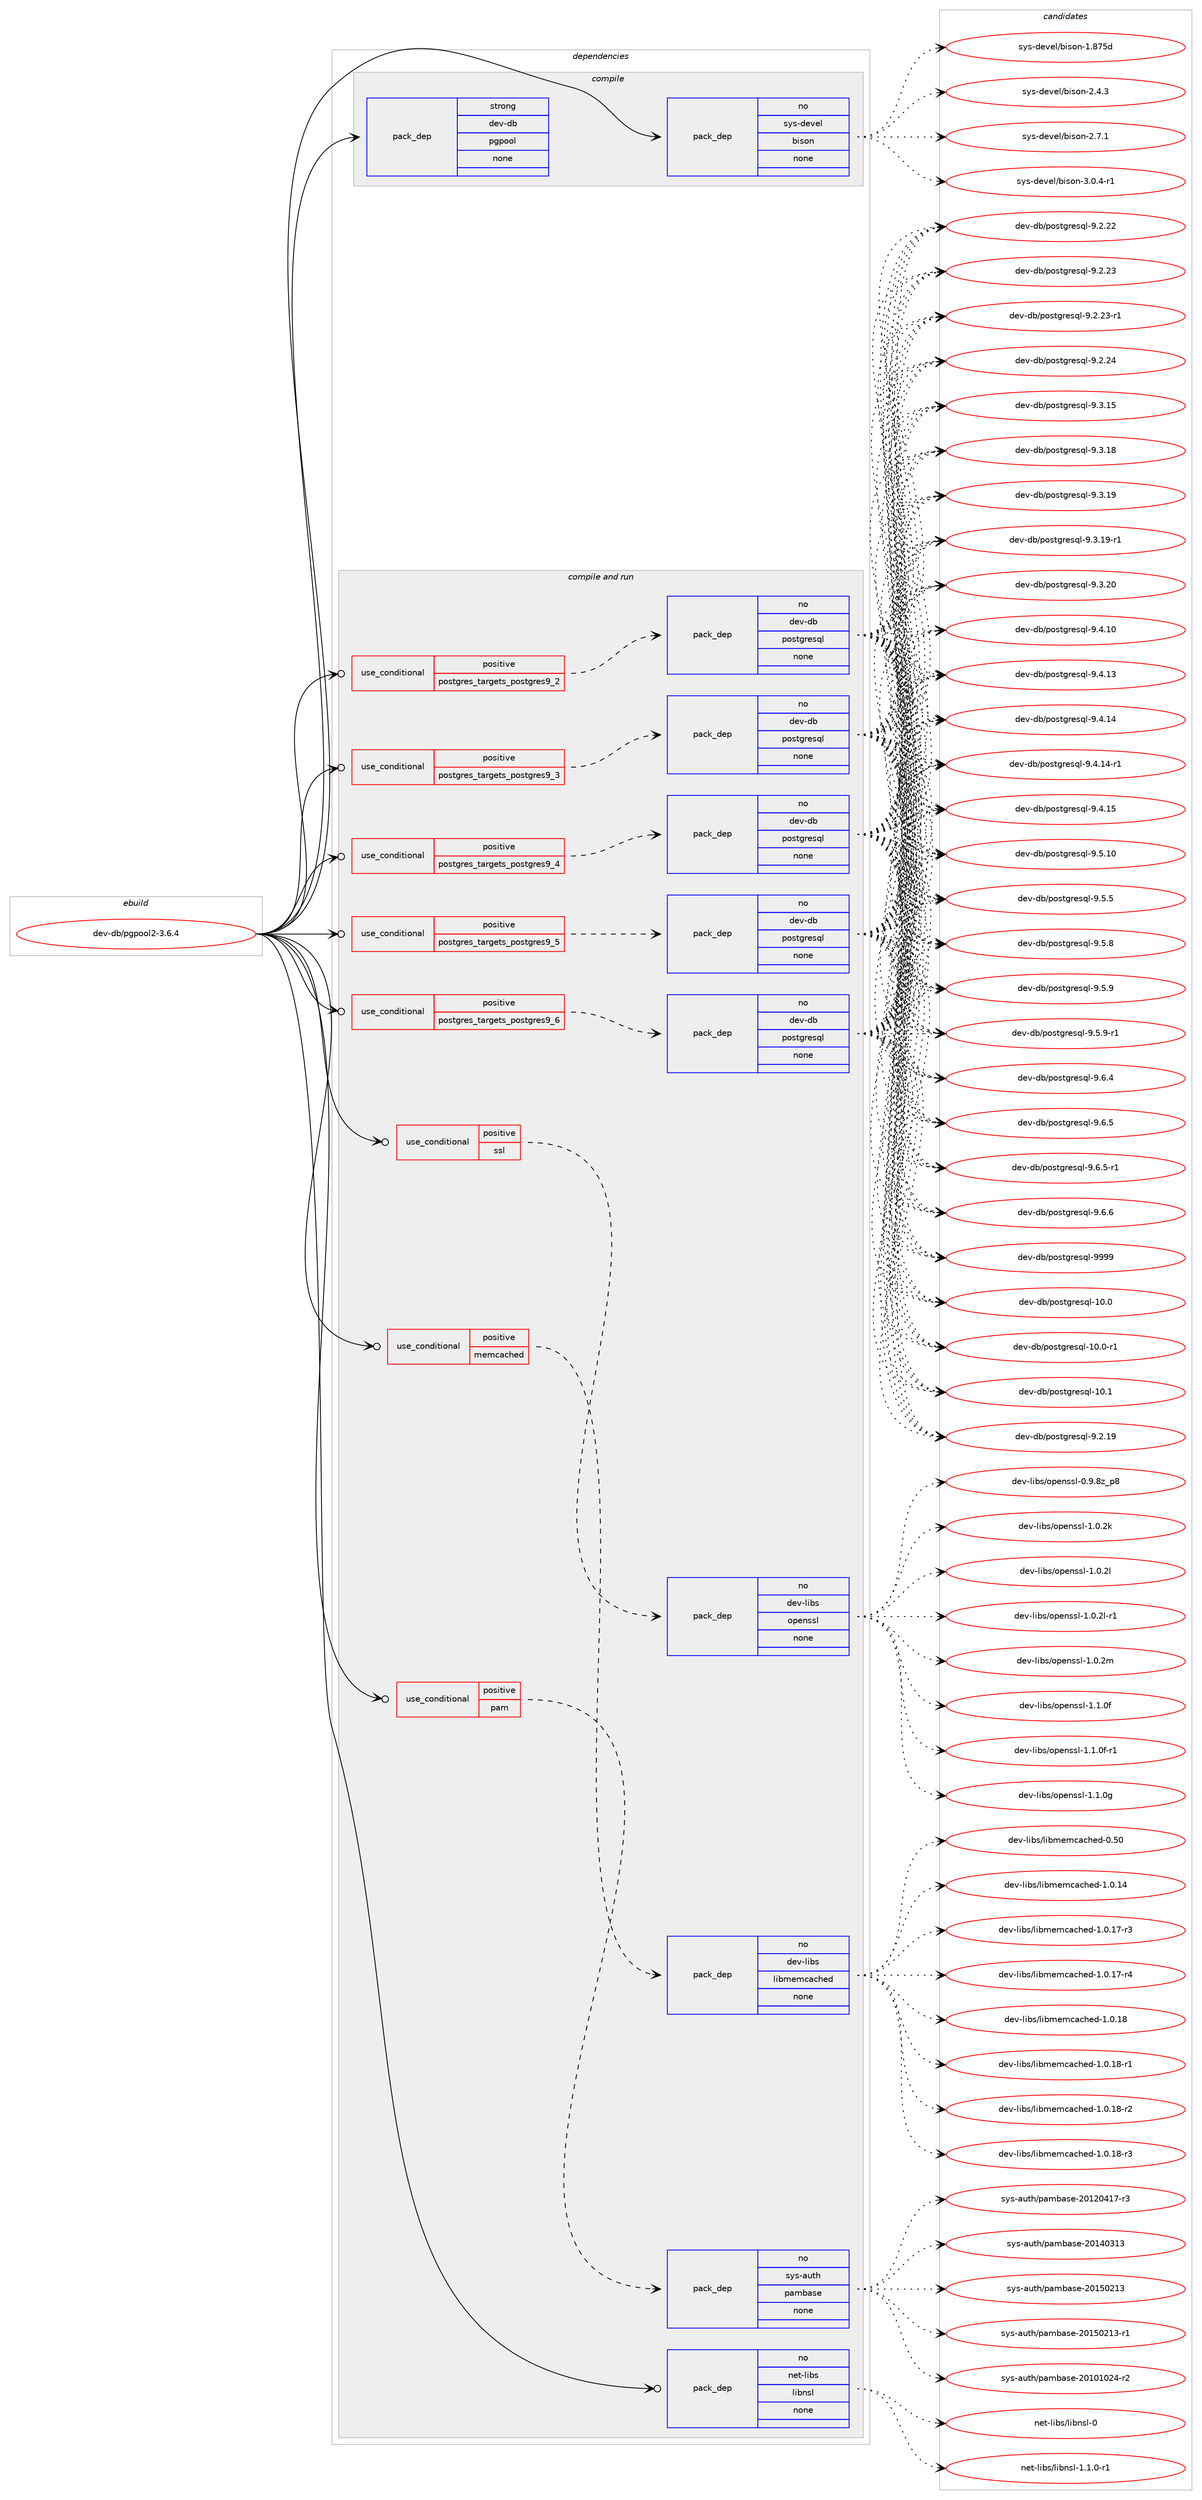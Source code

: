 digraph prolog {

# *************
# Graph options
# *************

newrank=true;
concentrate=true;
compound=true;
graph [rankdir=LR,fontname=Helvetica,fontsize=10,ranksep=1.5];#, ranksep=2.5, nodesep=0.2];
edge  [arrowhead=vee];
node  [fontname=Helvetica,fontsize=10];

# **********
# The ebuild
# **********

subgraph cluster_leftcol {
color=gray;
rank=same;
label=<<i>ebuild</i>>;
id [label="dev-db/pgpool2-3.6.4", color=red, width=4, href="../dev-db/pgpool2-3.6.4.svg"];
}

# ****************
# The dependencies
# ****************

subgraph cluster_midcol {
color=gray;
label=<<i>dependencies</i>>;
subgraph cluster_compile {
fillcolor="#eeeeee";
style=filled;
label=<<i>compile</i>>;
subgraph pack50673 {
dependency68689 [label=<<TABLE BORDER="0" CELLBORDER="1" CELLSPACING="0" CELLPADDING="4" WIDTH="220"><TR><TD ROWSPAN="6" CELLPADDING="30">pack_dep</TD></TR><TR><TD WIDTH="110">no</TD></TR><TR><TD>sys-devel</TD></TR><TR><TD>bison</TD></TR><TR><TD>none</TD></TR><TR><TD></TD></TR></TABLE>>, shape=none, color=blue];
}
id:e -> dependency68689:w [weight=20,style="solid",arrowhead="vee"];
subgraph pack50674 {
dependency68690 [label=<<TABLE BORDER="0" CELLBORDER="1" CELLSPACING="0" CELLPADDING="4" WIDTH="220"><TR><TD ROWSPAN="6" CELLPADDING="30">pack_dep</TD></TR><TR><TD WIDTH="110">strong</TD></TR><TR><TD>dev-db</TD></TR><TR><TD>pgpool</TD></TR><TR><TD>none</TD></TR><TR><TD></TD></TR></TABLE>>, shape=none, color=blue];
}
id:e -> dependency68690:w [weight=20,style="solid",arrowhead="vee"];
}
subgraph cluster_compileandrun {
fillcolor="#eeeeee";
style=filled;
label=<<i>compile and run</i>>;
subgraph cond16493 {
dependency68691 [label=<<TABLE BORDER="0" CELLBORDER="1" CELLSPACING="0" CELLPADDING="4"><TR><TD ROWSPAN="3" CELLPADDING="10">use_conditional</TD></TR><TR><TD>positive</TD></TR><TR><TD>memcached</TD></TR></TABLE>>, shape=none, color=red];
subgraph pack50675 {
dependency68692 [label=<<TABLE BORDER="0" CELLBORDER="1" CELLSPACING="0" CELLPADDING="4" WIDTH="220"><TR><TD ROWSPAN="6" CELLPADDING="30">pack_dep</TD></TR><TR><TD WIDTH="110">no</TD></TR><TR><TD>dev-libs</TD></TR><TR><TD>libmemcached</TD></TR><TR><TD>none</TD></TR><TR><TD></TD></TR></TABLE>>, shape=none, color=blue];
}
dependency68691:e -> dependency68692:w [weight=20,style="dashed",arrowhead="vee"];
}
id:e -> dependency68691:w [weight=20,style="solid",arrowhead="odotvee"];
subgraph cond16494 {
dependency68693 [label=<<TABLE BORDER="0" CELLBORDER="1" CELLSPACING="0" CELLPADDING="4"><TR><TD ROWSPAN="3" CELLPADDING="10">use_conditional</TD></TR><TR><TD>positive</TD></TR><TR><TD>pam</TD></TR></TABLE>>, shape=none, color=red];
subgraph pack50676 {
dependency68694 [label=<<TABLE BORDER="0" CELLBORDER="1" CELLSPACING="0" CELLPADDING="4" WIDTH="220"><TR><TD ROWSPAN="6" CELLPADDING="30">pack_dep</TD></TR><TR><TD WIDTH="110">no</TD></TR><TR><TD>sys-auth</TD></TR><TR><TD>pambase</TD></TR><TR><TD>none</TD></TR><TR><TD></TD></TR></TABLE>>, shape=none, color=blue];
}
dependency68693:e -> dependency68694:w [weight=20,style="dashed",arrowhead="vee"];
}
id:e -> dependency68693:w [weight=20,style="solid",arrowhead="odotvee"];
subgraph cond16495 {
dependency68695 [label=<<TABLE BORDER="0" CELLBORDER="1" CELLSPACING="0" CELLPADDING="4"><TR><TD ROWSPAN="3" CELLPADDING="10">use_conditional</TD></TR><TR><TD>positive</TD></TR><TR><TD>postgres_targets_postgres9_2</TD></TR></TABLE>>, shape=none, color=red];
subgraph pack50677 {
dependency68696 [label=<<TABLE BORDER="0" CELLBORDER="1" CELLSPACING="0" CELLPADDING="4" WIDTH="220"><TR><TD ROWSPAN="6" CELLPADDING="30">pack_dep</TD></TR><TR><TD WIDTH="110">no</TD></TR><TR><TD>dev-db</TD></TR><TR><TD>postgresql</TD></TR><TR><TD>none</TD></TR><TR><TD></TD></TR></TABLE>>, shape=none, color=blue];
}
dependency68695:e -> dependency68696:w [weight=20,style="dashed",arrowhead="vee"];
}
id:e -> dependency68695:w [weight=20,style="solid",arrowhead="odotvee"];
subgraph cond16496 {
dependency68697 [label=<<TABLE BORDER="0" CELLBORDER="1" CELLSPACING="0" CELLPADDING="4"><TR><TD ROWSPAN="3" CELLPADDING="10">use_conditional</TD></TR><TR><TD>positive</TD></TR><TR><TD>postgres_targets_postgres9_3</TD></TR></TABLE>>, shape=none, color=red];
subgraph pack50678 {
dependency68698 [label=<<TABLE BORDER="0" CELLBORDER="1" CELLSPACING="0" CELLPADDING="4" WIDTH="220"><TR><TD ROWSPAN="6" CELLPADDING="30">pack_dep</TD></TR><TR><TD WIDTH="110">no</TD></TR><TR><TD>dev-db</TD></TR><TR><TD>postgresql</TD></TR><TR><TD>none</TD></TR><TR><TD></TD></TR></TABLE>>, shape=none, color=blue];
}
dependency68697:e -> dependency68698:w [weight=20,style="dashed",arrowhead="vee"];
}
id:e -> dependency68697:w [weight=20,style="solid",arrowhead="odotvee"];
subgraph cond16497 {
dependency68699 [label=<<TABLE BORDER="0" CELLBORDER="1" CELLSPACING="0" CELLPADDING="4"><TR><TD ROWSPAN="3" CELLPADDING="10">use_conditional</TD></TR><TR><TD>positive</TD></TR><TR><TD>postgres_targets_postgres9_4</TD></TR></TABLE>>, shape=none, color=red];
subgraph pack50679 {
dependency68700 [label=<<TABLE BORDER="0" CELLBORDER="1" CELLSPACING="0" CELLPADDING="4" WIDTH="220"><TR><TD ROWSPAN="6" CELLPADDING="30">pack_dep</TD></TR><TR><TD WIDTH="110">no</TD></TR><TR><TD>dev-db</TD></TR><TR><TD>postgresql</TD></TR><TR><TD>none</TD></TR><TR><TD></TD></TR></TABLE>>, shape=none, color=blue];
}
dependency68699:e -> dependency68700:w [weight=20,style="dashed",arrowhead="vee"];
}
id:e -> dependency68699:w [weight=20,style="solid",arrowhead="odotvee"];
subgraph cond16498 {
dependency68701 [label=<<TABLE BORDER="0" CELLBORDER="1" CELLSPACING="0" CELLPADDING="4"><TR><TD ROWSPAN="3" CELLPADDING="10">use_conditional</TD></TR><TR><TD>positive</TD></TR><TR><TD>postgres_targets_postgres9_5</TD></TR></TABLE>>, shape=none, color=red];
subgraph pack50680 {
dependency68702 [label=<<TABLE BORDER="0" CELLBORDER="1" CELLSPACING="0" CELLPADDING="4" WIDTH="220"><TR><TD ROWSPAN="6" CELLPADDING="30">pack_dep</TD></TR><TR><TD WIDTH="110">no</TD></TR><TR><TD>dev-db</TD></TR><TR><TD>postgresql</TD></TR><TR><TD>none</TD></TR><TR><TD></TD></TR></TABLE>>, shape=none, color=blue];
}
dependency68701:e -> dependency68702:w [weight=20,style="dashed",arrowhead="vee"];
}
id:e -> dependency68701:w [weight=20,style="solid",arrowhead="odotvee"];
subgraph cond16499 {
dependency68703 [label=<<TABLE BORDER="0" CELLBORDER="1" CELLSPACING="0" CELLPADDING="4"><TR><TD ROWSPAN="3" CELLPADDING="10">use_conditional</TD></TR><TR><TD>positive</TD></TR><TR><TD>postgres_targets_postgres9_6</TD></TR></TABLE>>, shape=none, color=red];
subgraph pack50681 {
dependency68704 [label=<<TABLE BORDER="0" CELLBORDER="1" CELLSPACING="0" CELLPADDING="4" WIDTH="220"><TR><TD ROWSPAN="6" CELLPADDING="30">pack_dep</TD></TR><TR><TD WIDTH="110">no</TD></TR><TR><TD>dev-db</TD></TR><TR><TD>postgresql</TD></TR><TR><TD>none</TD></TR><TR><TD></TD></TR></TABLE>>, shape=none, color=blue];
}
dependency68703:e -> dependency68704:w [weight=20,style="dashed",arrowhead="vee"];
}
id:e -> dependency68703:w [weight=20,style="solid",arrowhead="odotvee"];
subgraph cond16500 {
dependency68705 [label=<<TABLE BORDER="0" CELLBORDER="1" CELLSPACING="0" CELLPADDING="4"><TR><TD ROWSPAN="3" CELLPADDING="10">use_conditional</TD></TR><TR><TD>positive</TD></TR><TR><TD>ssl</TD></TR></TABLE>>, shape=none, color=red];
subgraph pack50682 {
dependency68706 [label=<<TABLE BORDER="0" CELLBORDER="1" CELLSPACING="0" CELLPADDING="4" WIDTH="220"><TR><TD ROWSPAN="6" CELLPADDING="30">pack_dep</TD></TR><TR><TD WIDTH="110">no</TD></TR><TR><TD>dev-libs</TD></TR><TR><TD>openssl</TD></TR><TR><TD>none</TD></TR><TR><TD></TD></TR></TABLE>>, shape=none, color=blue];
}
dependency68705:e -> dependency68706:w [weight=20,style="dashed",arrowhead="vee"];
}
id:e -> dependency68705:w [weight=20,style="solid",arrowhead="odotvee"];
subgraph pack50683 {
dependency68707 [label=<<TABLE BORDER="0" CELLBORDER="1" CELLSPACING="0" CELLPADDING="4" WIDTH="220"><TR><TD ROWSPAN="6" CELLPADDING="30">pack_dep</TD></TR><TR><TD WIDTH="110">no</TD></TR><TR><TD>net-libs</TD></TR><TR><TD>libnsl</TD></TR><TR><TD>none</TD></TR><TR><TD></TD></TR></TABLE>>, shape=none, color=blue];
}
id:e -> dependency68707:w [weight=20,style="solid",arrowhead="odotvee"];
}
subgraph cluster_run {
fillcolor="#eeeeee";
style=filled;
label=<<i>run</i>>;
}
}

# **************
# The candidates
# **************

subgraph cluster_choices {
rank=same;
color=gray;
label=<<i>candidates</i>>;

subgraph choice50673 {
color=black;
nodesep=1;
choice115121115451001011181011084798105115111110454946565553100 [label="sys-devel/bison-1.875d", color=red, width=4,href="../sys-devel/bison-1.875d.svg"];
choice115121115451001011181011084798105115111110455046524651 [label="sys-devel/bison-2.4.3", color=red, width=4,href="../sys-devel/bison-2.4.3.svg"];
choice115121115451001011181011084798105115111110455046554649 [label="sys-devel/bison-2.7.1", color=red, width=4,href="../sys-devel/bison-2.7.1.svg"];
choice1151211154510010111810110847981051151111104551464846524511449 [label="sys-devel/bison-3.0.4-r1", color=red, width=4,href="../sys-devel/bison-3.0.4-r1.svg"];
dependency68689:e -> choice115121115451001011181011084798105115111110454946565553100:w [style=dotted,weight="100"];
dependency68689:e -> choice115121115451001011181011084798105115111110455046524651:w [style=dotted,weight="100"];
dependency68689:e -> choice115121115451001011181011084798105115111110455046554649:w [style=dotted,weight="100"];
dependency68689:e -> choice1151211154510010111810110847981051151111104551464846524511449:w [style=dotted,weight="100"];
}
subgraph choice50674 {
color=black;
nodesep=1;
}
subgraph choice50675 {
color=black;
nodesep=1;
choice100101118451081059811547108105981091011099997991041011004548465348 [label="dev-libs/libmemcached-0.50", color=red, width=4,href="../dev-libs/libmemcached-0.50.svg"];
choice1001011184510810598115471081059810910110999979910410110045494648464952 [label="dev-libs/libmemcached-1.0.14", color=red, width=4,href="../dev-libs/libmemcached-1.0.14.svg"];
choice10010111845108105981154710810598109101109999799104101100454946484649554511451 [label="dev-libs/libmemcached-1.0.17-r3", color=red, width=4,href="../dev-libs/libmemcached-1.0.17-r3.svg"];
choice10010111845108105981154710810598109101109999799104101100454946484649554511452 [label="dev-libs/libmemcached-1.0.17-r4", color=red, width=4,href="../dev-libs/libmemcached-1.0.17-r4.svg"];
choice1001011184510810598115471081059810910110999979910410110045494648464956 [label="dev-libs/libmemcached-1.0.18", color=red, width=4,href="../dev-libs/libmemcached-1.0.18.svg"];
choice10010111845108105981154710810598109101109999799104101100454946484649564511449 [label="dev-libs/libmemcached-1.0.18-r1", color=red, width=4,href="../dev-libs/libmemcached-1.0.18-r1.svg"];
choice10010111845108105981154710810598109101109999799104101100454946484649564511450 [label="dev-libs/libmemcached-1.0.18-r2", color=red, width=4,href="../dev-libs/libmemcached-1.0.18-r2.svg"];
choice10010111845108105981154710810598109101109999799104101100454946484649564511451 [label="dev-libs/libmemcached-1.0.18-r3", color=red, width=4,href="../dev-libs/libmemcached-1.0.18-r3.svg"];
dependency68692:e -> choice100101118451081059811547108105981091011099997991041011004548465348:w [style=dotted,weight="100"];
dependency68692:e -> choice1001011184510810598115471081059810910110999979910410110045494648464952:w [style=dotted,weight="100"];
dependency68692:e -> choice10010111845108105981154710810598109101109999799104101100454946484649554511451:w [style=dotted,weight="100"];
dependency68692:e -> choice10010111845108105981154710810598109101109999799104101100454946484649554511452:w [style=dotted,weight="100"];
dependency68692:e -> choice1001011184510810598115471081059810910110999979910410110045494648464956:w [style=dotted,weight="100"];
dependency68692:e -> choice10010111845108105981154710810598109101109999799104101100454946484649564511449:w [style=dotted,weight="100"];
dependency68692:e -> choice10010111845108105981154710810598109101109999799104101100454946484649564511450:w [style=dotted,weight="100"];
dependency68692:e -> choice10010111845108105981154710810598109101109999799104101100454946484649564511451:w [style=dotted,weight="100"];
}
subgraph choice50676 {
color=black;
nodesep=1;
choice1151211154597117116104471129710998971151014550484948494850524511450 [label="sys-auth/pambase-20101024-r2", color=red, width=4,href="../sys-auth/pambase-20101024-r2.svg"];
choice1151211154597117116104471129710998971151014550484950485249554511451 [label="sys-auth/pambase-20120417-r3", color=red, width=4,href="../sys-auth/pambase-20120417-r3.svg"];
choice115121115459711711610447112971099897115101455048495248514951 [label="sys-auth/pambase-20140313", color=red, width=4,href="../sys-auth/pambase-20140313.svg"];
choice115121115459711711610447112971099897115101455048495348504951 [label="sys-auth/pambase-20150213", color=red, width=4,href="../sys-auth/pambase-20150213.svg"];
choice1151211154597117116104471129710998971151014550484953485049514511449 [label="sys-auth/pambase-20150213-r1", color=red, width=4,href="../sys-auth/pambase-20150213-r1.svg"];
dependency68694:e -> choice1151211154597117116104471129710998971151014550484948494850524511450:w [style=dotted,weight="100"];
dependency68694:e -> choice1151211154597117116104471129710998971151014550484950485249554511451:w [style=dotted,weight="100"];
dependency68694:e -> choice115121115459711711610447112971099897115101455048495248514951:w [style=dotted,weight="100"];
dependency68694:e -> choice115121115459711711610447112971099897115101455048495348504951:w [style=dotted,weight="100"];
dependency68694:e -> choice1151211154597117116104471129710998971151014550484953485049514511449:w [style=dotted,weight="100"];
}
subgraph choice50677 {
color=black;
nodesep=1;
choice1001011184510098471121111151161031141011151131084549484648 [label="dev-db/postgresql-10.0", color=red, width=4,href="../dev-db/postgresql-10.0.svg"];
choice10010111845100984711211111511610311410111511310845494846484511449 [label="dev-db/postgresql-10.0-r1", color=red, width=4,href="../dev-db/postgresql-10.0-r1.svg"];
choice1001011184510098471121111151161031141011151131084549484649 [label="dev-db/postgresql-10.1", color=red, width=4,href="../dev-db/postgresql-10.1.svg"];
choice10010111845100984711211111511610311410111511310845574650464957 [label="dev-db/postgresql-9.2.19", color=red, width=4,href="../dev-db/postgresql-9.2.19.svg"];
choice10010111845100984711211111511610311410111511310845574650465050 [label="dev-db/postgresql-9.2.22", color=red, width=4,href="../dev-db/postgresql-9.2.22.svg"];
choice10010111845100984711211111511610311410111511310845574650465051 [label="dev-db/postgresql-9.2.23", color=red, width=4,href="../dev-db/postgresql-9.2.23.svg"];
choice100101118451009847112111115116103114101115113108455746504650514511449 [label="dev-db/postgresql-9.2.23-r1", color=red, width=4,href="../dev-db/postgresql-9.2.23-r1.svg"];
choice10010111845100984711211111511610311410111511310845574650465052 [label="dev-db/postgresql-9.2.24", color=red, width=4,href="../dev-db/postgresql-9.2.24.svg"];
choice10010111845100984711211111511610311410111511310845574651464953 [label="dev-db/postgresql-9.3.15", color=red, width=4,href="../dev-db/postgresql-9.3.15.svg"];
choice10010111845100984711211111511610311410111511310845574651464956 [label="dev-db/postgresql-9.3.18", color=red, width=4,href="../dev-db/postgresql-9.3.18.svg"];
choice10010111845100984711211111511610311410111511310845574651464957 [label="dev-db/postgresql-9.3.19", color=red, width=4,href="../dev-db/postgresql-9.3.19.svg"];
choice100101118451009847112111115116103114101115113108455746514649574511449 [label="dev-db/postgresql-9.3.19-r1", color=red, width=4,href="../dev-db/postgresql-9.3.19-r1.svg"];
choice10010111845100984711211111511610311410111511310845574651465048 [label="dev-db/postgresql-9.3.20", color=red, width=4,href="../dev-db/postgresql-9.3.20.svg"];
choice10010111845100984711211111511610311410111511310845574652464948 [label="dev-db/postgresql-9.4.10", color=red, width=4,href="../dev-db/postgresql-9.4.10.svg"];
choice10010111845100984711211111511610311410111511310845574652464951 [label="dev-db/postgresql-9.4.13", color=red, width=4,href="../dev-db/postgresql-9.4.13.svg"];
choice10010111845100984711211111511610311410111511310845574652464952 [label="dev-db/postgresql-9.4.14", color=red, width=4,href="../dev-db/postgresql-9.4.14.svg"];
choice100101118451009847112111115116103114101115113108455746524649524511449 [label="dev-db/postgresql-9.4.14-r1", color=red, width=4,href="../dev-db/postgresql-9.4.14-r1.svg"];
choice10010111845100984711211111511610311410111511310845574652464953 [label="dev-db/postgresql-9.4.15", color=red, width=4,href="../dev-db/postgresql-9.4.15.svg"];
choice10010111845100984711211111511610311410111511310845574653464948 [label="dev-db/postgresql-9.5.10", color=red, width=4,href="../dev-db/postgresql-9.5.10.svg"];
choice100101118451009847112111115116103114101115113108455746534653 [label="dev-db/postgresql-9.5.5", color=red, width=4,href="../dev-db/postgresql-9.5.5.svg"];
choice100101118451009847112111115116103114101115113108455746534656 [label="dev-db/postgresql-9.5.8", color=red, width=4,href="../dev-db/postgresql-9.5.8.svg"];
choice100101118451009847112111115116103114101115113108455746534657 [label="dev-db/postgresql-9.5.9", color=red, width=4,href="../dev-db/postgresql-9.5.9.svg"];
choice1001011184510098471121111151161031141011151131084557465346574511449 [label="dev-db/postgresql-9.5.9-r1", color=red, width=4,href="../dev-db/postgresql-9.5.9-r1.svg"];
choice100101118451009847112111115116103114101115113108455746544652 [label="dev-db/postgresql-9.6.4", color=red, width=4,href="../dev-db/postgresql-9.6.4.svg"];
choice100101118451009847112111115116103114101115113108455746544653 [label="dev-db/postgresql-9.6.5", color=red, width=4,href="../dev-db/postgresql-9.6.5.svg"];
choice1001011184510098471121111151161031141011151131084557465446534511449 [label="dev-db/postgresql-9.6.5-r1", color=red, width=4,href="../dev-db/postgresql-9.6.5-r1.svg"];
choice100101118451009847112111115116103114101115113108455746544654 [label="dev-db/postgresql-9.6.6", color=red, width=4,href="../dev-db/postgresql-9.6.6.svg"];
choice1001011184510098471121111151161031141011151131084557575757 [label="dev-db/postgresql-9999", color=red, width=4,href="../dev-db/postgresql-9999.svg"];
dependency68696:e -> choice1001011184510098471121111151161031141011151131084549484648:w [style=dotted,weight="100"];
dependency68696:e -> choice10010111845100984711211111511610311410111511310845494846484511449:w [style=dotted,weight="100"];
dependency68696:e -> choice1001011184510098471121111151161031141011151131084549484649:w [style=dotted,weight="100"];
dependency68696:e -> choice10010111845100984711211111511610311410111511310845574650464957:w [style=dotted,weight="100"];
dependency68696:e -> choice10010111845100984711211111511610311410111511310845574650465050:w [style=dotted,weight="100"];
dependency68696:e -> choice10010111845100984711211111511610311410111511310845574650465051:w [style=dotted,weight="100"];
dependency68696:e -> choice100101118451009847112111115116103114101115113108455746504650514511449:w [style=dotted,weight="100"];
dependency68696:e -> choice10010111845100984711211111511610311410111511310845574650465052:w [style=dotted,weight="100"];
dependency68696:e -> choice10010111845100984711211111511610311410111511310845574651464953:w [style=dotted,weight="100"];
dependency68696:e -> choice10010111845100984711211111511610311410111511310845574651464956:w [style=dotted,weight="100"];
dependency68696:e -> choice10010111845100984711211111511610311410111511310845574651464957:w [style=dotted,weight="100"];
dependency68696:e -> choice100101118451009847112111115116103114101115113108455746514649574511449:w [style=dotted,weight="100"];
dependency68696:e -> choice10010111845100984711211111511610311410111511310845574651465048:w [style=dotted,weight="100"];
dependency68696:e -> choice10010111845100984711211111511610311410111511310845574652464948:w [style=dotted,weight="100"];
dependency68696:e -> choice10010111845100984711211111511610311410111511310845574652464951:w [style=dotted,weight="100"];
dependency68696:e -> choice10010111845100984711211111511610311410111511310845574652464952:w [style=dotted,weight="100"];
dependency68696:e -> choice100101118451009847112111115116103114101115113108455746524649524511449:w [style=dotted,weight="100"];
dependency68696:e -> choice10010111845100984711211111511610311410111511310845574652464953:w [style=dotted,weight="100"];
dependency68696:e -> choice10010111845100984711211111511610311410111511310845574653464948:w [style=dotted,weight="100"];
dependency68696:e -> choice100101118451009847112111115116103114101115113108455746534653:w [style=dotted,weight="100"];
dependency68696:e -> choice100101118451009847112111115116103114101115113108455746534656:w [style=dotted,weight="100"];
dependency68696:e -> choice100101118451009847112111115116103114101115113108455746534657:w [style=dotted,weight="100"];
dependency68696:e -> choice1001011184510098471121111151161031141011151131084557465346574511449:w [style=dotted,weight="100"];
dependency68696:e -> choice100101118451009847112111115116103114101115113108455746544652:w [style=dotted,weight="100"];
dependency68696:e -> choice100101118451009847112111115116103114101115113108455746544653:w [style=dotted,weight="100"];
dependency68696:e -> choice1001011184510098471121111151161031141011151131084557465446534511449:w [style=dotted,weight="100"];
dependency68696:e -> choice100101118451009847112111115116103114101115113108455746544654:w [style=dotted,weight="100"];
dependency68696:e -> choice1001011184510098471121111151161031141011151131084557575757:w [style=dotted,weight="100"];
}
subgraph choice50678 {
color=black;
nodesep=1;
choice1001011184510098471121111151161031141011151131084549484648 [label="dev-db/postgresql-10.0", color=red, width=4,href="../dev-db/postgresql-10.0.svg"];
choice10010111845100984711211111511610311410111511310845494846484511449 [label="dev-db/postgresql-10.0-r1", color=red, width=4,href="../dev-db/postgresql-10.0-r1.svg"];
choice1001011184510098471121111151161031141011151131084549484649 [label="dev-db/postgresql-10.1", color=red, width=4,href="../dev-db/postgresql-10.1.svg"];
choice10010111845100984711211111511610311410111511310845574650464957 [label="dev-db/postgresql-9.2.19", color=red, width=4,href="../dev-db/postgresql-9.2.19.svg"];
choice10010111845100984711211111511610311410111511310845574650465050 [label="dev-db/postgresql-9.2.22", color=red, width=4,href="../dev-db/postgresql-9.2.22.svg"];
choice10010111845100984711211111511610311410111511310845574650465051 [label="dev-db/postgresql-9.2.23", color=red, width=4,href="../dev-db/postgresql-9.2.23.svg"];
choice100101118451009847112111115116103114101115113108455746504650514511449 [label="dev-db/postgresql-9.2.23-r1", color=red, width=4,href="../dev-db/postgresql-9.2.23-r1.svg"];
choice10010111845100984711211111511610311410111511310845574650465052 [label="dev-db/postgresql-9.2.24", color=red, width=4,href="../dev-db/postgresql-9.2.24.svg"];
choice10010111845100984711211111511610311410111511310845574651464953 [label="dev-db/postgresql-9.3.15", color=red, width=4,href="../dev-db/postgresql-9.3.15.svg"];
choice10010111845100984711211111511610311410111511310845574651464956 [label="dev-db/postgresql-9.3.18", color=red, width=4,href="../dev-db/postgresql-9.3.18.svg"];
choice10010111845100984711211111511610311410111511310845574651464957 [label="dev-db/postgresql-9.3.19", color=red, width=4,href="../dev-db/postgresql-9.3.19.svg"];
choice100101118451009847112111115116103114101115113108455746514649574511449 [label="dev-db/postgresql-9.3.19-r1", color=red, width=4,href="../dev-db/postgresql-9.3.19-r1.svg"];
choice10010111845100984711211111511610311410111511310845574651465048 [label="dev-db/postgresql-9.3.20", color=red, width=4,href="../dev-db/postgresql-9.3.20.svg"];
choice10010111845100984711211111511610311410111511310845574652464948 [label="dev-db/postgresql-9.4.10", color=red, width=4,href="../dev-db/postgresql-9.4.10.svg"];
choice10010111845100984711211111511610311410111511310845574652464951 [label="dev-db/postgresql-9.4.13", color=red, width=4,href="../dev-db/postgresql-9.4.13.svg"];
choice10010111845100984711211111511610311410111511310845574652464952 [label="dev-db/postgresql-9.4.14", color=red, width=4,href="../dev-db/postgresql-9.4.14.svg"];
choice100101118451009847112111115116103114101115113108455746524649524511449 [label="dev-db/postgresql-9.4.14-r1", color=red, width=4,href="../dev-db/postgresql-9.4.14-r1.svg"];
choice10010111845100984711211111511610311410111511310845574652464953 [label="dev-db/postgresql-9.4.15", color=red, width=4,href="../dev-db/postgresql-9.4.15.svg"];
choice10010111845100984711211111511610311410111511310845574653464948 [label="dev-db/postgresql-9.5.10", color=red, width=4,href="../dev-db/postgresql-9.5.10.svg"];
choice100101118451009847112111115116103114101115113108455746534653 [label="dev-db/postgresql-9.5.5", color=red, width=4,href="../dev-db/postgresql-9.5.5.svg"];
choice100101118451009847112111115116103114101115113108455746534656 [label="dev-db/postgresql-9.5.8", color=red, width=4,href="../dev-db/postgresql-9.5.8.svg"];
choice100101118451009847112111115116103114101115113108455746534657 [label="dev-db/postgresql-9.5.9", color=red, width=4,href="../dev-db/postgresql-9.5.9.svg"];
choice1001011184510098471121111151161031141011151131084557465346574511449 [label="dev-db/postgresql-9.5.9-r1", color=red, width=4,href="../dev-db/postgresql-9.5.9-r1.svg"];
choice100101118451009847112111115116103114101115113108455746544652 [label="dev-db/postgresql-9.6.4", color=red, width=4,href="../dev-db/postgresql-9.6.4.svg"];
choice100101118451009847112111115116103114101115113108455746544653 [label="dev-db/postgresql-9.6.5", color=red, width=4,href="../dev-db/postgresql-9.6.5.svg"];
choice1001011184510098471121111151161031141011151131084557465446534511449 [label="dev-db/postgresql-9.6.5-r1", color=red, width=4,href="../dev-db/postgresql-9.6.5-r1.svg"];
choice100101118451009847112111115116103114101115113108455746544654 [label="dev-db/postgresql-9.6.6", color=red, width=4,href="../dev-db/postgresql-9.6.6.svg"];
choice1001011184510098471121111151161031141011151131084557575757 [label="dev-db/postgresql-9999", color=red, width=4,href="../dev-db/postgresql-9999.svg"];
dependency68698:e -> choice1001011184510098471121111151161031141011151131084549484648:w [style=dotted,weight="100"];
dependency68698:e -> choice10010111845100984711211111511610311410111511310845494846484511449:w [style=dotted,weight="100"];
dependency68698:e -> choice1001011184510098471121111151161031141011151131084549484649:w [style=dotted,weight="100"];
dependency68698:e -> choice10010111845100984711211111511610311410111511310845574650464957:w [style=dotted,weight="100"];
dependency68698:e -> choice10010111845100984711211111511610311410111511310845574650465050:w [style=dotted,weight="100"];
dependency68698:e -> choice10010111845100984711211111511610311410111511310845574650465051:w [style=dotted,weight="100"];
dependency68698:e -> choice100101118451009847112111115116103114101115113108455746504650514511449:w [style=dotted,weight="100"];
dependency68698:e -> choice10010111845100984711211111511610311410111511310845574650465052:w [style=dotted,weight="100"];
dependency68698:e -> choice10010111845100984711211111511610311410111511310845574651464953:w [style=dotted,weight="100"];
dependency68698:e -> choice10010111845100984711211111511610311410111511310845574651464956:w [style=dotted,weight="100"];
dependency68698:e -> choice10010111845100984711211111511610311410111511310845574651464957:w [style=dotted,weight="100"];
dependency68698:e -> choice100101118451009847112111115116103114101115113108455746514649574511449:w [style=dotted,weight="100"];
dependency68698:e -> choice10010111845100984711211111511610311410111511310845574651465048:w [style=dotted,weight="100"];
dependency68698:e -> choice10010111845100984711211111511610311410111511310845574652464948:w [style=dotted,weight="100"];
dependency68698:e -> choice10010111845100984711211111511610311410111511310845574652464951:w [style=dotted,weight="100"];
dependency68698:e -> choice10010111845100984711211111511610311410111511310845574652464952:w [style=dotted,weight="100"];
dependency68698:e -> choice100101118451009847112111115116103114101115113108455746524649524511449:w [style=dotted,weight="100"];
dependency68698:e -> choice10010111845100984711211111511610311410111511310845574652464953:w [style=dotted,weight="100"];
dependency68698:e -> choice10010111845100984711211111511610311410111511310845574653464948:w [style=dotted,weight="100"];
dependency68698:e -> choice100101118451009847112111115116103114101115113108455746534653:w [style=dotted,weight="100"];
dependency68698:e -> choice100101118451009847112111115116103114101115113108455746534656:w [style=dotted,weight="100"];
dependency68698:e -> choice100101118451009847112111115116103114101115113108455746534657:w [style=dotted,weight="100"];
dependency68698:e -> choice1001011184510098471121111151161031141011151131084557465346574511449:w [style=dotted,weight="100"];
dependency68698:e -> choice100101118451009847112111115116103114101115113108455746544652:w [style=dotted,weight="100"];
dependency68698:e -> choice100101118451009847112111115116103114101115113108455746544653:w [style=dotted,weight="100"];
dependency68698:e -> choice1001011184510098471121111151161031141011151131084557465446534511449:w [style=dotted,weight="100"];
dependency68698:e -> choice100101118451009847112111115116103114101115113108455746544654:w [style=dotted,weight="100"];
dependency68698:e -> choice1001011184510098471121111151161031141011151131084557575757:w [style=dotted,weight="100"];
}
subgraph choice50679 {
color=black;
nodesep=1;
choice1001011184510098471121111151161031141011151131084549484648 [label="dev-db/postgresql-10.0", color=red, width=4,href="../dev-db/postgresql-10.0.svg"];
choice10010111845100984711211111511610311410111511310845494846484511449 [label="dev-db/postgresql-10.0-r1", color=red, width=4,href="../dev-db/postgresql-10.0-r1.svg"];
choice1001011184510098471121111151161031141011151131084549484649 [label="dev-db/postgresql-10.1", color=red, width=4,href="../dev-db/postgresql-10.1.svg"];
choice10010111845100984711211111511610311410111511310845574650464957 [label="dev-db/postgresql-9.2.19", color=red, width=4,href="../dev-db/postgresql-9.2.19.svg"];
choice10010111845100984711211111511610311410111511310845574650465050 [label="dev-db/postgresql-9.2.22", color=red, width=4,href="../dev-db/postgresql-9.2.22.svg"];
choice10010111845100984711211111511610311410111511310845574650465051 [label="dev-db/postgresql-9.2.23", color=red, width=4,href="../dev-db/postgresql-9.2.23.svg"];
choice100101118451009847112111115116103114101115113108455746504650514511449 [label="dev-db/postgresql-9.2.23-r1", color=red, width=4,href="../dev-db/postgresql-9.2.23-r1.svg"];
choice10010111845100984711211111511610311410111511310845574650465052 [label="dev-db/postgresql-9.2.24", color=red, width=4,href="../dev-db/postgresql-9.2.24.svg"];
choice10010111845100984711211111511610311410111511310845574651464953 [label="dev-db/postgresql-9.3.15", color=red, width=4,href="../dev-db/postgresql-9.3.15.svg"];
choice10010111845100984711211111511610311410111511310845574651464956 [label="dev-db/postgresql-9.3.18", color=red, width=4,href="../dev-db/postgresql-9.3.18.svg"];
choice10010111845100984711211111511610311410111511310845574651464957 [label="dev-db/postgresql-9.3.19", color=red, width=4,href="../dev-db/postgresql-9.3.19.svg"];
choice100101118451009847112111115116103114101115113108455746514649574511449 [label="dev-db/postgresql-9.3.19-r1", color=red, width=4,href="../dev-db/postgresql-9.3.19-r1.svg"];
choice10010111845100984711211111511610311410111511310845574651465048 [label="dev-db/postgresql-9.3.20", color=red, width=4,href="../dev-db/postgresql-9.3.20.svg"];
choice10010111845100984711211111511610311410111511310845574652464948 [label="dev-db/postgresql-9.4.10", color=red, width=4,href="../dev-db/postgresql-9.4.10.svg"];
choice10010111845100984711211111511610311410111511310845574652464951 [label="dev-db/postgresql-9.4.13", color=red, width=4,href="../dev-db/postgresql-9.4.13.svg"];
choice10010111845100984711211111511610311410111511310845574652464952 [label="dev-db/postgresql-9.4.14", color=red, width=4,href="../dev-db/postgresql-9.4.14.svg"];
choice100101118451009847112111115116103114101115113108455746524649524511449 [label="dev-db/postgresql-9.4.14-r1", color=red, width=4,href="../dev-db/postgresql-9.4.14-r1.svg"];
choice10010111845100984711211111511610311410111511310845574652464953 [label="dev-db/postgresql-9.4.15", color=red, width=4,href="../dev-db/postgresql-9.4.15.svg"];
choice10010111845100984711211111511610311410111511310845574653464948 [label="dev-db/postgresql-9.5.10", color=red, width=4,href="../dev-db/postgresql-9.5.10.svg"];
choice100101118451009847112111115116103114101115113108455746534653 [label="dev-db/postgresql-9.5.5", color=red, width=4,href="../dev-db/postgresql-9.5.5.svg"];
choice100101118451009847112111115116103114101115113108455746534656 [label="dev-db/postgresql-9.5.8", color=red, width=4,href="../dev-db/postgresql-9.5.8.svg"];
choice100101118451009847112111115116103114101115113108455746534657 [label="dev-db/postgresql-9.5.9", color=red, width=4,href="../dev-db/postgresql-9.5.9.svg"];
choice1001011184510098471121111151161031141011151131084557465346574511449 [label="dev-db/postgresql-9.5.9-r1", color=red, width=4,href="../dev-db/postgresql-9.5.9-r1.svg"];
choice100101118451009847112111115116103114101115113108455746544652 [label="dev-db/postgresql-9.6.4", color=red, width=4,href="../dev-db/postgresql-9.6.4.svg"];
choice100101118451009847112111115116103114101115113108455746544653 [label="dev-db/postgresql-9.6.5", color=red, width=4,href="../dev-db/postgresql-9.6.5.svg"];
choice1001011184510098471121111151161031141011151131084557465446534511449 [label="dev-db/postgresql-9.6.5-r1", color=red, width=4,href="../dev-db/postgresql-9.6.5-r1.svg"];
choice100101118451009847112111115116103114101115113108455746544654 [label="dev-db/postgresql-9.6.6", color=red, width=4,href="../dev-db/postgresql-9.6.6.svg"];
choice1001011184510098471121111151161031141011151131084557575757 [label="dev-db/postgresql-9999", color=red, width=4,href="../dev-db/postgresql-9999.svg"];
dependency68700:e -> choice1001011184510098471121111151161031141011151131084549484648:w [style=dotted,weight="100"];
dependency68700:e -> choice10010111845100984711211111511610311410111511310845494846484511449:w [style=dotted,weight="100"];
dependency68700:e -> choice1001011184510098471121111151161031141011151131084549484649:w [style=dotted,weight="100"];
dependency68700:e -> choice10010111845100984711211111511610311410111511310845574650464957:w [style=dotted,weight="100"];
dependency68700:e -> choice10010111845100984711211111511610311410111511310845574650465050:w [style=dotted,weight="100"];
dependency68700:e -> choice10010111845100984711211111511610311410111511310845574650465051:w [style=dotted,weight="100"];
dependency68700:e -> choice100101118451009847112111115116103114101115113108455746504650514511449:w [style=dotted,weight="100"];
dependency68700:e -> choice10010111845100984711211111511610311410111511310845574650465052:w [style=dotted,weight="100"];
dependency68700:e -> choice10010111845100984711211111511610311410111511310845574651464953:w [style=dotted,weight="100"];
dependency68700:e -> choice10010111845100984711211111511610311410111511310845574651464956:w [style=dotted,weight="100"];
dependency68700:e -> choice10010111845100984711211111511610311410111511310845574651464957:w [style=dotted,weight="100"];
dependency68700:e -> choice100101118451009847112111115116103114101115113108455746514649574511449:w [style=dotted,weight="100"];
dependency68700:e -> choice10010111845100984711211111511610311410111511310845574651465048:w [style=dotted,weight="100"];
dependency68700:e -> choice10010111845100984711211111511610311410111511310845574652464948:w [style=dotted,weight="100"];
dependency68700:e -> choice10010111845100984711211111511610311410111511310845574652464951:w [style=dotted,weight="100"];
dependency68700:e -> choice10010111845100984711211111511610311410111511310845574652464952:w [style=dotted,weight="100"];
dependency68700:e -> choice100101118451009847112111115116103114101115113108455746524649524511449:w [style=dotted,weight="100"];
dependency68700:e -> choice10010111845100984711211111511610311410111511310845574652464953:w [style=dotted,weight="100"];
dependency68700:e -> choice10010111845100984711211111511610311410111511310845574653464948:w [style=dotted,weight="100"];
dependency68700:e -> choice100101118451009847112111115116103114101115113108455746534653:w [style=dotted,weight="100"];
dependency68700:e -> choice100101118451009847112111115116103114101115113108455746534656:w [style=dotted,weight="100"];
dependency68700:e -> choice100101118451009847112111115116103114101115113108455746534657:w [style=dotted,weight="100"];
dependency68700:e -> choice1001011184510098471121111151161031141011151131084557465346574511449:w [style=dotted,weight="100"];
dependency68700:e -> choice100101118451009847112111115116103114101115113108455746544652:w [style=dotted,weight="100"];
dependency68700:e -> choice100101118451009847112111115116103114101115113108455746544653:w [style=dotted,weight="100"];
dependency68700:e -> choice1001011184510098471121111151161031141011151131084557465446534511449:w [style=dotted,weight="100"];
dependency68700:e -> choice100101118451009847112111115116103114101115113108455746544654:w [style=dotted,weight="100"];
dependency68700:e -> choice1001011184510098471121111151161031141011151131084557575757:w [style=dotted,weight="100"];
}
subgraph choice50680 {
color=black;
nodesep=1;
choice1001011184510098471121111151161031141011151131084549484648 [label="dev-db/postgresql-10.0", color=red, width=4,href="../dev-db/postgresql-10.0.svg"];
choice10010111845100984711211111511610311410111511310845494846484511449 [label="dev-db/postgresql-10.0-r1", color=red, width=4,href="../dev-db/postgresql-10.0-r1.svg"];
choice1001011184510098471121111151161031141011151131084549484649 [label="dev-db/postgresql-10.1", color=red, width=4,href="../dev-db/postgresql-10.1.svg"];
choice10010111845100984711211111511610311410111511310845574650464957 [label="dev-db/postgresql-9.2.19", color=red, width=4,href="../dev-db/postgresql-9.2.19.svg"];
choice10010111845100984711211111511610311410111511310845574650465050 [label="dev-db/postgresql-9.2.22", color=red, width=4,href="../dev-db/postgresql-9.2.22.svg"];
choice10010111845100984711211111511610311410111511310845574650465051 [label="dev-db/postgresql-9.2.23", color=red, width=4,href="../dev-db/postgresql-9.2.23.svg"];
choice100101118451009847112111115116103114101115113108455746504650514511449 [label="dev-db/postgresql-9.2.23-r1", color=red, width=4,href="../dev-db/postgresql-9.2.23-r1.svg"];
choice10010111845100984711211111511610311410111511310845574650465052 [label="dev-db/postgresql-9.2.24", color=red, width=4,href="../dev-db/postgresql-9.2.24.svg"];
choice10010111845100984711211111511610311410111511310845574651464953 [label="dev-db/postgresql-9.3.15", color=red, width=4,href="../dev-db/postgresql-9.3.15.svg"];
choice10010111845100984711211111511610311410111511310845574651464956 [label="dev-db/postgresql-9.3.18", color=red, width=4,href="../dev-db/postgresql-9.3.18.svg"];
choice10010111845100984711211111511610311410111511310845574651464957 [label="dev-db/postgresql-9.3.19", color=red, width=4,href="../dev-db/postgresql-9.3.19.svg"];
choice100101118451009847112111115116103114101115113108455746514649574511449 [label="dev-db/postgresql-9.3.19-r1", color=red, width=4,href="../dev-db/postgresql-9.3.19-r1.svg"];
choice10010111845100984711211111511610311410111511310845574651465048 [label="dev-db/postgresql-9.3.20", color=red, width=4,href="../dev-db/postgresql-9.3.20.svg"];
choice10010111845100984711211111511610311410111511310845574652464948 [label="dev-db/postgresql-9.4.10", color=red, width=4,href="../dev-db/postgresql-9.4.10.svg"];
choice10010111845100984711211111511610311410111511310845574652464951 [label="dev-db/postgresql-9.4.13", color=red, width=4,href="../dev-db/postgresql-9.4.13.svg"];
choice10010111845100984711211111511610311410111511310845574652464952 [label="dev-db/postgresql-9.4.14", color=red, width=4,href="../dev-db/postgresql-9.4.14.svg"];
choice100101118451009847112111115116103114101115113108455746524649524511449 [label="dev-db/postgresql-9.4.14-r1", color=red, width=4,href="../dev-db/postgresql-9.4.14-r1.svg"];
choice10010111845100984711211111511610311410111511310845574652464953 [label="dev-db/postgresql-9.4.15", color=red, width=4,href="../dev-db/postgresql-9.4.15.svg"];
choice10010111845100984711211111511610311410111511310845574653464948 [label="dev-db/postgresql-9.5.10", color=red, width=4,href="../dev-db/postgresql-9.5.10.svg"];
choice100101118451009847112111115116103114101115113108455746534653 [label="dev-db/postgresql-9.5.5", color=red, width=4,href="../dev-db/postgresql-9.5.5.svg"];
choice100101118451009847112111115116103114101115113108455746534656 [label="dev-db/postgresql-9.5.8", color=red, width=4,href="../dev-db/postgresql-9.5.8.svg"];
choice100101118451009847112111115116103114101115113108455746534657 [label="dev-db/postgresql-9.5.9", color=red, width=4,href="../dev-db/postgresql-9.5.9.svg"];
choice1001011184510098471121111151161031141011151131084557465346574511449 [label="dev-db/postgresql-9.5.9-r1", color=red, width=4,href="../dev-db/postgresql-9.5.9-r1.svg"];
choice100101118451009847112111115116103114101115113108455746544652 [label="dev-db/postgresql-9.6.4", color=red, width=4,href="../dev-db/postgresql-9.6.4.svg"];
choice100101118451009847112111115116103114101115113108455746544653 [label="dev-db/postgresql-9.6.5", color=red, width=4,href="../dev-db/postgresql-9.6.5.svg"];
choice1001011184510098471121111151161031141011151131084557465446534511449 [label="dev-db/postgresql-9.6.5-r1", color=red, width=4,href="../dev-db/postgresql-9.6.5-r1.svg"];
choice100101118451009847112111115116103114101115113108455746544654 [label="dev-db/postgresql-9.6.6", color=red, width=4,href="../dev-db/postgresql-9.6.6.svg"];
choice1001011184510098471121111151161031141011151131084557575757 [label="dev-db/postgresql-9999", color=red, width=4,href="../dev-db/postgresql-9999.svg"];
dependency68702:e -> choice1001011184510098471121111151161031141011151131084549484648:w [style=dotted,weight="100"];
dependency68702:e -> choice10010111845100984711211111511610311410111511310845494846484511449:w [style=dotted,weight="100"];
dependency68702:e -> choice1001011184510098471121111151161031141011151131084549484649:w [style=dotted,weight="100"];
dependency68702:e -> choice10010111845100984711211111511610311410111511310845574650464957:w [style=dotted,weight="100"];
dependency68702:e -> choice10010111845100984711211111511610311410111511310845574650465050:w [style=dotted,weight="100"];
dependency68702:e -> choice10010111845100984711211111511610311410111511310845574650465051:w [style=dotted,weight="100"];
dependency68702:e -> choice100101118451009847112111115116103114101115113108455746504650514511449:w [style=dotted,weight="100"];
dependency68702:e -> choice10010111845100984711211111511610311410111511310845574650465052:w [style=dotted,weight="100"];
dependency68702:e -> choice10010111845100984711211111511610311410111511310845574651464953:w [style=dotted,weight="100"];
dependency68702:e -> choice10010111845100984711211111511610311410111511310845574651464956:w [style=dotted,weight="100"];
dependency68702:e -> choice10010111845100984711211111511610311410111511310845574651464957:w [style=dotted,weight="100"];
dependency68702:e -> choice100101118451009847112111115116103114101115113108455746514649574511449:w [style=dotted,weight="100"];
dependency68702:e -> choice10010111845100984711211111511610311410111511310845574651465048:w [style=dotted,weight="100"];
dependency68702:e -> choice10010111845100984711211111511610311410111511310845574652464948:w [style=dotted,weight="100"];
dependency68702:e -> choice10010111845100984711211111511610311410111511310845574652464951:w [style=dotted,weight="100"];
dependency68702:e -> choice10010111845100984711211111511610311410111511310845574652464952:w [style=dotted,weight="100"];
dependency68702:e -> choice100101118451009847112111115116103114101115113108455746524649524511449:w [style=dotted,weight="100"];
dependency68702:e -> choice10010111845100984711211111511610311410111511310845574652464953:w [style=dotted,weight="100"];
dependency68702:e -> choice10010111845100984711211111511610311410111511310845574653464948:w [style=dotted,weight="100"];
dependency68702:e -> choice100101118451009847112111115116103114101115113108455746534653:w [style=dotted,weight="100"];
dependency68702:e -> choice100101118451009847112111115116103114101115113108455746534656:w [style=dotted,weight="100"];
dependency68702:e -> choice100101118451009847112111115116103114101115113108455746534657:w [style=dotted,weight="100"];
dependency68702:e -> choice1001011184510098471121111151161031141011151131084557465346574511449:w [style=dotted,weight="100"];
dependency68702:e -> choice100101118451009847112111115116103114101115113108455746544652:w [style=dotted,weight="100"];
dependency68702:e -> choice100101118451009847112111115116103114101115113108455746544653:w [style=dotted,weight="100"];
dependency68702:e -> choice1001011184510098471121111151161031141011151131084557465446534511449:w [style=dotted,weight="100"];
dependency68702:e -> choice100101118451009847112111115116103114101115113108455746544654:w [style=dotted,weight="100"];
dependency68702:e -> choice1001011184510098471121111151161031141011151131084557575757:w [style=dotted,weight="100"];
}
subgraph choice50681 {
color=black;
nodesep=1;
choice1001011184510098471121111151161031141011151131084549484648 [label="dev-db/postgresql-10.0", color=red, width=4,href="../dev-db/postgresql-10.0.svg"];
choice10010111845100984711211111511610311410111511310845494846484511449 [label="dev-db/postgresql-10.0-r1", color=red, width=4,href="../dev-db/postgresql-10.0-r1.svg"];
choice1001011184510098471121111151161031141011151131084549484649 [label="dev-db/postgresql-10.1", color=red, width=4,href="../dev-db/postgresql-10.1.svg"];
choice10010111845100984711211111511610311410111511310845574650464957 [label="dev-db/postgresql-9.2.19", color=red, width=4,href="../dev-db/postgresql-9.2.19.svg"];
choice10010111845100984711211111511610311410111511310845574650465050 [label="dev-db/postgresql-9.2.22", color=red, width=4,href="../dev-db/postgresql-9.2.22.svg"];
choice10010111845100984711211111511610311410111511310845574650465051 [label="dev-db/postgresql-9.2.23", color=red, width=4,href="../dev-db/postgresql-9.2.23.svg"];
choice100101118451009847112111115116103114101115113108455746504650514511449 [label="dev-db/postgresql-9.2.23-r1", color=red, width=4,href="../dev-db/postgresql-9.2.23-r1.svg"];
choice10010111845100984711211111511610311410111511310845574650465052 [label="dev-db/postgresql-9.2.24", color=red, width=4,href="../dev-db/postgresql-9.2.24.svg"];
choice10010111845100984711211111511610311410111511310845574651464953 [label="dev-db/postgresql-9.3.15", color=red, width=4,href="../dev-db/postgresql-9.3.15.svg"];
choice10010111845100984711211111511610311410111511310845574651464956 [label="dev-db/postgresql-9.3.18", color=red, width=4,href="../dev-db/postgresql-9.3.18.svg"];
choice10010111845100984711211111511610311410111511310845574651464957 [label="dev-db/postgresql-9.3.19", color=red, width=4,href="../dev-db/postgresql-9.3.19.svg"];
choice100101118451009847112111115116103114101115113108455746514649574511449 [label="dev-db/postgresql-9.3.19-r1", color=red, width=4,href="../dev-db/postgresql-9.3.19-r1.svg"];
choice10010111845100984711211111511610311410111511310845574651465048 [label="dev-db/postgresql-9.3.20", color=red, width=4,href="../dev-db/postgresql-9.3.20.svg"];
choice10010111845100984711211111511610311410111511310845574652464948 [label="dev-db/postgresql-9.4.10", color=red, width=4,href="../dev-db/postgresql-9.4.10.svg"];
choice10010111845100984711211111511610311410111511310845574652464951 [label="dev-db/postgresql-9.4.13", color=red, width=4,href="../dev-db/postgresql-9.4.13.svg"];
choice10010111845100984711211111511610311410111511310845574652464952 [label="dev-db/postgresql-9.4.14", color=red, width=4,href="../dev-db/postgresql-9.4.14.svg"];
choice100101118451009847112111115116103114101115113108455746524649524511449 [label="dev-db/postgresql-9.4.14-r1", color=red, width=4,href="../dev-db/postgresql-9.4.14-r1.svg"];
choice10010111845100984711211111511610311410111511310845574652464953 [label="dev-db/postgresql-9.4.15", color=red, width=4,href="../dev-db/postgresql-9.4.15.svg"];
choice10010111845100984711211111511610311410111511310845574653464948 [label="dev-db/postgresql-9.5.10", color=red, width=4,href="../dev-db/postgresql-9.5.10.svg"];
choice100101118451009847112111115116103114101115113108455746534653 [label="dev-db/postgresql-9.5.5", color=red, width=4,href="../dev-db/postgresql-9.5.5.svg"];
choice100101118451009847112111115116103114101115113108455746534656 [label="dev-db/postgresql-9.5.8", color=red, width=4,href="../dev-db/postgresql-9.5.8.svg"];
choice100101118451009847112111115116103114101115113108455746534657 [label="dev-db/postgresql-9.5.9", color=red, width=4,href="../dev-db/postgresql-9.5.9.svg"];
choice1001011184510098471121111151161031141011151131084557465346574511449 [label="dev-db/postgresql-9.5.9-r1", color=red, width=4,href="../dev-db/postgresql-9.5.9-r1.svg"];
choice100101118451009847112111115116103114101115113108455746544652 [label="dev-db/postgresql-9.6.4", color=red, width=4,href="../dev-db/postgresql-9.6.4.svg"];
choice100101118451009847112111115116103114101115113108455746544653 [label="dev-db/postgresql-9.6.5", color=red, width=4,href="../dev-db/postgresql-9.6.5.svg"];
choice1001011184510098471121111151161031141011151131084557465446534511449 [label="dev-db/postgresql-9.6.5-r1", color=red, width=4,href="../dev-db/postgresql-9.6.5-r1.svg"];
choice100101118451009847112111115116103114101115113108455746544654 [label="dev-db/postgresql-9.6.6", color=red, width=4,href="../dev-db/postgresql-9.6.6.svg"];
choice1001011184510098471121111151161031141011151131084557575757 [label="dev-db/postgresql-9999", color=red, width=4,href="../dev-db/postgresql-9999.svg"];
dependency68704:e -> choice1001011184510098471121111151161031141011151131084549484648:w [style=dotted,weight="100"];
dependency68704:e -> choice10010111845100984711211111511610311410111511310845494846484511449:w [style=dotted,weight="100"];
dependency68704:e -> choice1001011184510098471121111151161031141011151131084549484649:w [style=dotted,weight="100"];
dependency68704:e -> choice10010111845100984711211111511610311410111511310845574650464957:w [style=dotted,weight="100"];
dependency68704:e -> choice10010111845100984711211111511610311410111511310845574650465050:w [style=dotted,weight="100"];
dependency68704:e -> choice10010111845100984711211111511610311410111511310845574650465051:w [style=dotted,weight="100"];
dependency68704:e -> choice100101118451009847112111115116103114101115113108455746504650514511449:w [style=dotted,weight="100"];
dependency68704:e -> choice10010111845100984711211111511610311410111511310845574650465052:w [style=dotted,weight="100"];
dependency68704:e -> choice10010111845100984711211111511610311410111511310845574651464953:w [style=dotted,weight="100"];
dependency68704:e -> choice10010111845100984711211111511610311410111511310845574651464956:w [style=dotted,weight="100"];
dependency68704:e -> choice10010111845100984711211111511610311410111511310845574651464957:w [style=dotted,weight="100"];
dependency68704:e -> choice100101118451009847112111115116103114101115113108455746514649574511449:w [style=dotted,weight="100"];
dependency68704:e -> choice10010111845100984711211111511610311410111511310845574651465048:w [style=dotted,weight="100"];
dependency68704:e -> choice10010111845100984711211111511610311410111511310845574652464948:w [style=dotted,weight="100"];
dependency68704:e -> choice10010111845100984711211111511610311410111511310845574652464951:w [style=dotted,weight="100"];
dependency68704:e -> choice10010111845100984711211111511610311410111511310845574652464952:w [style=dotted,weight="100"];
dependency68704:e -> choice100101118451009847112111115116103114101115113108455746524649524511449:w [style=dotted,weight="100"];
dependency68704:e -> choice10010111845100984711211111511610311410111511310845574652464953:w [style=dotted,weight="100"];
dependency68704:e -> choice10010111845100984711211111511610311410111511310845574653464948:w [style=dotted,weight="100"];
dependency68704:e -> choice100101118451009847112111115116103114101115113108455746534653:w [style=dotted,weight="100"];
dependency68704:e -> choice100101118451009847112111115116103114101115113108455746534656:w [style=dotted,weight="100"];
dependency68704:e -> choice100101118451009847112111115116103114101115113108455746534657:w [style=dotted,weight="100"];
dependency68704:e -> choice1001011184510098471121111151161031141011151131084557465346574511449:w [style=dotted,weight="100"];
dependency68704:e -> choice100101118451009847112111115116103114101115113108455746544652:w [style=dotted,weight="100"];
dependency68704:e -> choice100101118451009847112111115116103114101115113108455746544653:w [style=dotted,weight="100"];
dependency68704:e -> choice1001011184510098471121111151161031141011151131084557465446534511449:w [style=dotted,weight="100"];
dependency68704:e -> choice100101118451009847112111115116103114101115113108455746544654:w [style=dotted,weight="100"];
dependency68704:e -> choice1001011184510098471121111151161031141011151131084557575757:w [style=dotted,weight="100"];
}
subgraph choice50682 {
color=black;
nodesep=1;
choice1001011184510810598115471111121011101151151084548465746561229511256 [label="dev-libs/openssl-0.9.8z_p8", color=red, width=4,href="../dev-libs/openssl-0.9.8z_p8.svg"];
choice100101118451081059811547111112101110115115108454946484650107 [label="dev-libs/openssl-1.0.2k", color=red, width=4,href="../dev-libs/openssl-1.0.2k.svg"];
choice100101118451081059811547111112101110115115108454946484650108 [label="dev-libs/openssl-1.0.2l", color=red, width=4,href="../dev-libs/openssl-1.0.2l.svg"];
choice1001011184510810598115471111121011101151151084549464846501084511449 [label="dev-libs/openssl-1.0.2l-r1", color=red, width=4,href="../dev-libs/openssl-1.0.2l-r1.svg"];
choice100101118451081059811547111112101110115115108454946484650109 [label="dev-libs/openssl-1.0.2m", color=red, width=4,href="../dev-libs/openssl-1.0.2m.svg"];
choice100101118451081059811547111112101110115115108454946494648102 [label="dev-libs/openssl-1.1.0f", color=red, width=4,href="../dev-libs/openssl-1.1.0f.svg"];
choice1001011184510810598115471111121011101151151084549464946481024511449 [label="dev-libs/openssl-1.1.0f-r1", color=red, width=4,href="../dev-libs/openssl-1.1.0f-r1.svg"];
choice100101118451081059811547111112101110115115108454946494648103 [label="dev-libs/openssl-1.1.0g", color=red, width=4,href="../dev-libs/openssl-1.1.0g.svg"];
dependency68706:e -> choice1001011184510810598115471111121011101151151084548465746561229511256:w [style=dotted,weight="100"];
dependency68706:e -> choice100101118451081059811547111112101110115115108454946484650107:w [style=dotted,weight="100"];
dependency68706:e -> choice100101118451081059811547111112101110115115108454946484650108:w [style=dotted,weight="100"];
dependency68706:e -> choice1001011184510810598115471111121011101151151084549464846501084511449:w [style=dotted,weight="100"];
dependency68706:e -> choice100101118451081059811547111112101110115115108454946484650109:w [style=dotted,weight="100"];
dependency68706:e -> choice100101118451081059811547111112101110115115108454946494648102:w [style=dotted,weight="100"];
dependency68706:e -> choice1001011184510810598115471111121011101151151084549464946481024511449:w [style=dotted,weight="100"];
dependency68706:e -> choice100101118451081059811547111112101110115115108454946494648103:w [style=dotted,weight="100"];
}
subgraph choice50683 {
color=black;
nodesep=1;
choice110101116451081059811547108105981101151084548 [label="net-libs/libnsl-0", color=red, width=4,href="../net-libs/libnsl-0.svg"];
choice110101116451081059811547108105981101151084549464946484511449 [label="net-libs/libnsl-1.1.0-r1", color=red, width=4,href="../net-libs/libnsl-1.1.0-r1.svg"];
dependency68707:e -> choice110101116451081059811547108105981101151084548:w [style=dotted,weight="100"];
dependency68707:e -> choice110101116451081059811547108105981101151084549464946484511449:w [style=dotted,weight="100"];
}
}

}
